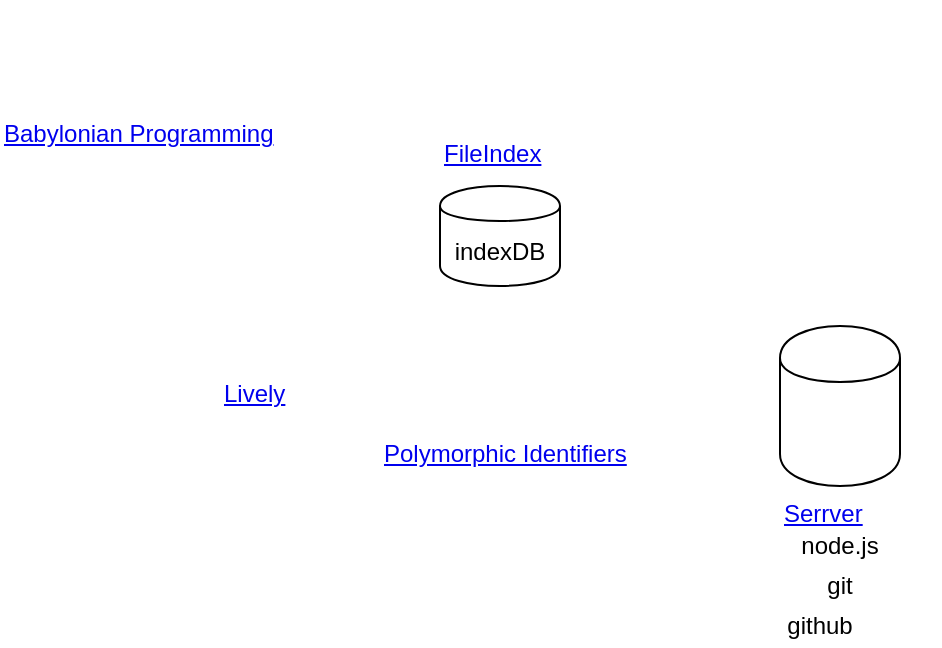 <mxfile version="12.5.1" type="github">
  <diagram name="Page-1" id="97a40813-6b03-0c74-37c1-0168de264b11">
    <mxGraphModel dx="483" dy="397" grid="1" gridSize="10" guides="1" tooltips="1" connect="1" arrows="1" fold="1" page="1" pageScale="1" pageWidth="1000" pageHeight="600" background="#ffffff" math="0" shadow="0">
      <root>
        <mxCell id="0"/>
        <mxCell id="1" parent="0"/>
        <UserObject label="&lt;a href=&quot;babylonian-programming.md&quot;&gt;Babylonian Programming&lt;/a&gt;" id="ghZ7vWJIJKBKPPi3PgTr-1">
          <mxCell style="text;html=1;" vertex="1" parent="1">
            <mxGeometry x="10" y="70" width="160" height="30" as="geometry"/>
          </mxCell>
        </UserObject>
        <mxCell id="ghZ7vWJIJKBKPPi3PgTr-2" value="&lt;a href=&quot;fileindex.md&quot;&gt;FileIndex&lt;/a&gt;" style="text;html=1;" vertex="1" parent="1">
          <mxGeometry x="230" y="80" width="90" height="30" as="geometry"/>
        </mxCell>
        <mxCell id="ghZ7vWJIJKBKPPi3PgTr-3" value="indexDB" style="shape=cylinder;whiteSpace=wrap;html=1;boundedLbl=1;backgroundOutline=1;" vertex="1" parent="1">
          <mxGeometry x="230" y="110" width="60" height="50" as="geometry"/>
        </mxCell>
        <mxCell id="ghZ7vWJIJKBKPPi3PgTr-7" value="" style="shape=image;verticalLabelPosition=bottom;labelBackgroundColor=#ffffff;verticalAlign=top;aspect=fixed;imageAspect=0;image=https://lively-kernel.org/lively4/lively4-jens/src/babylonian-programming-editor/presentation/babylonian_lion.png;" vertex="1" parent="1">
          <mxGeometry x="10" y="17" width="56" height="56" as="geometry"/>
        </mxCell>
        <mxCell id="ghZ7vWJIJKBKPPi3PgTr-11" value="&lt;a href=&quot;lively.md&quot;&gt;Lively&lt;/a&gt;" style="text;html=1;" vertex="1" parent="1">
          <mxGeometry x="120" y="200" width="70" height="30" as="geometry"/>
        </mxCell>
        <mxCell id="ghZ7vWJIJKBKPPi3PgTr-12" value="&lt;a href=&quot;polymorphic-identifiers.md&quot;&gt;Polymorphic Identifiers&lt;/a&gt;" style="text;html=1;" vertex="1" parent="1">
          <mxGeometry x="200" y="230" width="170" height="30" as="geometry"/>
        </mxCell>
        <mxCell id="ghZ7vWJIJKBKPPi3PgTr-13" value="&lt;a href=&quot;server.md&quot;&gt;Serrver&lt;/a&gt;" style="text;html=1;" vertex="1" parent="1">
          <mxGeometry x="400" y="260" width="80" height="30" as="geometry"/>
        </mxCell>
        <mxCell id="ghZ7vWJIJKBKPPi3PgTr-14" value="" style="shape=cylinder;whiteSpace=wrap;html=1;boundedLbl=1;backgroundOutline=1;" vertex="1" parent="1">
          <mxGeometry x="400" y="180" width="60" height="80" as="geometry"/>
        </mxCell>
        <mxCell id="ghZ7vWJIJKBKPPi3PgTr-15" value="node.js" style="text;html=1;strokeColor=none;fillColor=none;align=center;verticalAlign=middle;whiteSpace=wrap;rounded=0;" vertex="1" parent="1">
          <mxGeometry x="410" y="279.55" width="40" height="20" as="geometry"/>
        </mxCell>
        <mxCell id="ghZ7vWJIJKBKPPi3PgTr-16" value="git" style="text;html=1;strokeColor=none;fillColor=none;align=center;verticalAlign=middle;whiteSpace=wrap;rounded=0;" vertex="1" parent="1">
          <mxGeometry x="410" y="299.55" width="40" height="20" as="geometry"/>
        </mxCell>
        <mxCell id="ghZ7vWJIJKBKPPi3PgTr-17" value="github" style="text;html=1;strokeColor=none;fillColor=none;align=center;verticalAlign=middle;whiteSpace=wrap;rounded=0;" vertex="1" parent="1">
          <mxGeometry x="400" y="319.55" width="40" height="20" as="geometry"/>
        </mxCell>
      </root>
    </mxGraphModel>
  </diagram>
</mxfile>
